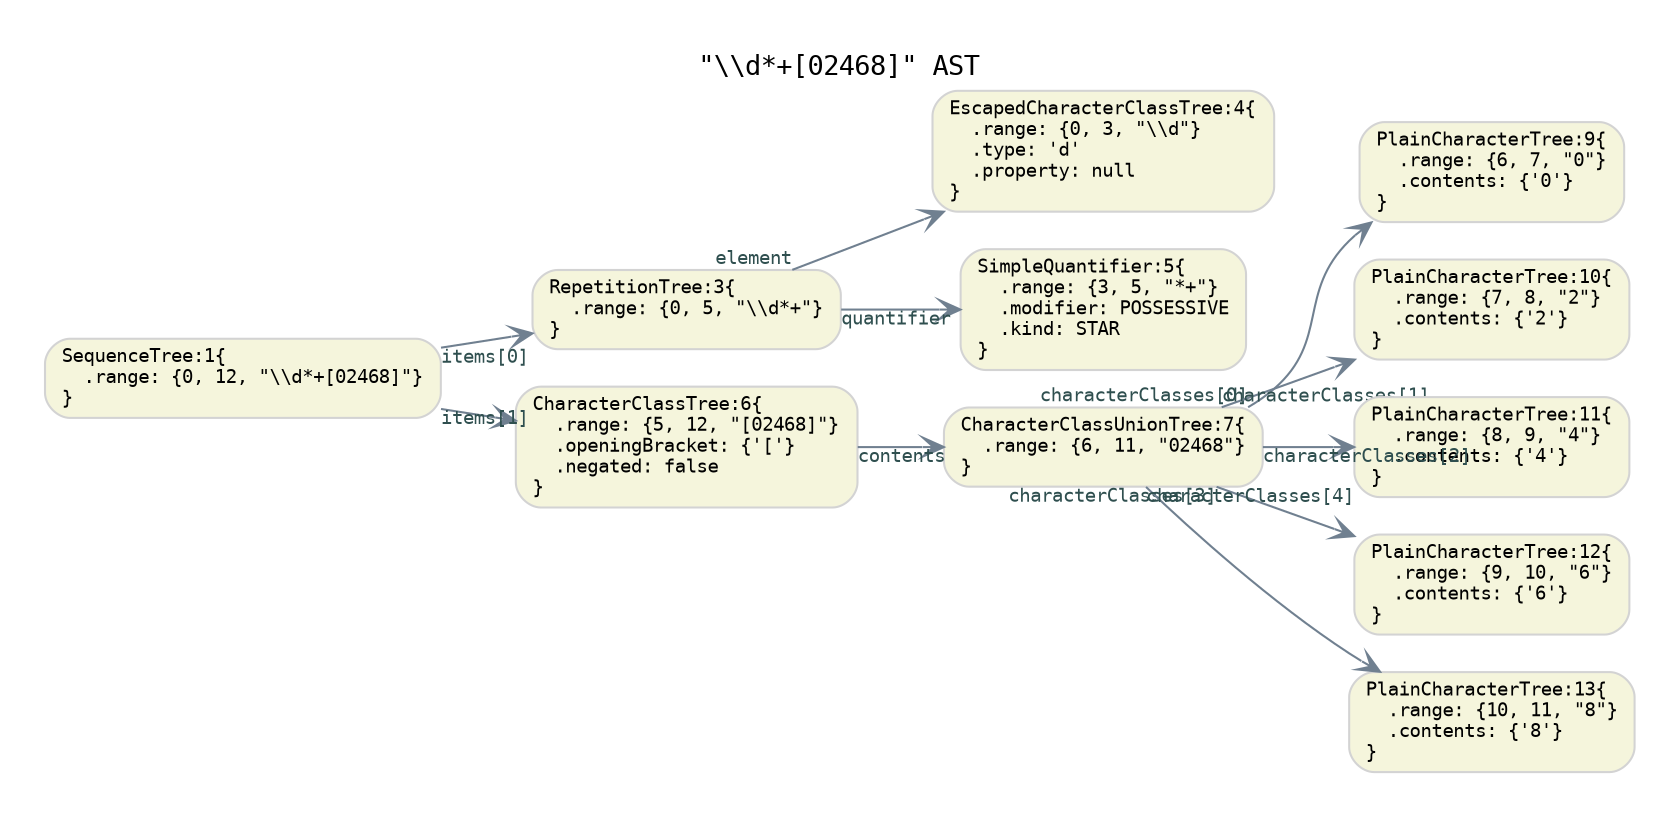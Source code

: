 digraph G {
  rankdir=LR;
  graph [fontname="Monospace", fontsize="13", pad="0.3"]
  labelloc="t";
  label="\"\\\\d*+[02468]\" AST";

  // default nodes
  node [fontname="Monospace", fontsize= "9", shape="box", style="rounded,filled", color="LightGray", fillcolor="Beige", fixedsize="false", width="0.75"]
  1[ label="SequenceTree:1\{\l  .range: \{0, 12, \"\\\\d*+[02468]\"\}\l\}\l" ]
  3[ label="RepetitionTree:3\{\l  .range: \{0, 5, \"\\\\d*+\"\}\l\}\l" ]
  4[ label="EscapedCharacterClassTree:4\{\l  .range: \{0, 3, \"\\\\d\"\}\l  .type: 'd'\l  .property: null\l\}\l" ]
  5[ label="SimpleQuantifier:5\{\l  .range: \{3, 5, \"*+\"\}\l  .modifier: POSSESSIVE\l  .kind: STAR\l\}\l" ]
  6[ label="CharacterClassTree:6\{\l  .range: \{5, 12, \"[02468]\"\}\l  .openingBracket: \{'['\}\l  .negated: false\l\}\l" ]
  7[ label="CharacterClassUnionTree:7\{\l  .range: \{6, 11, \"02468\"\}\l\}\l" ]
  9[ label="PlainCharacterTree:9\{\l  .range: \{6, 7, \"0\"\}\l  .contents: \{'0'\}\l\}\l" ]
  10[ label="PlainCharacterTree:10\{\l  .range: \{7, 8, \"2\"\}\l  .contents: \{'2'\}\l\}\l" ]
  11[ label="PlainCharacterTree:11\{\l  .range: \{8, 9, \"4\"\}\l  .contents: \{'4'\}\l\}\l" ]
  12[ label="PlainCharacterTree:12\{\l  .range: \{9, 10, \"6\"\}\l  .contents: \{'6'\}\l\}\l" ]
  13[ label="PlainCharacterTree:13\{\l  .range: \{10, 11, \"8\"\}\l  .contents: \{'8'\}\l\}\l" ]

  // default edges
  edge [fontname="Monospace", fontsize="9", style="solid", color="SlateGray", fontcolor="DarkSlateGray", arrowhead="vee", arrowtail="none", dir="both"]
  3 -> 4 [ label="",  taillabel="element" ]
  3 -> 5 [ label="",  taillabel="quantifier" ]
  1 -> 3 [ label="",  taillabel="items[0]" ]
  7 -> 9 [ label="",  taillabel="characterClasses[0]" ]
  7 -> 10 [ label="",  taillabel="characterClasses[1]" ]
  7 -> 11 [ label="",  taillabel="characterClasses[2]" ]
  7 -> 12 [ label="",  taillabel="characterClasses[3]" ]
  7 -> 13 [ label="",  taillabel="characterClasses[4]" ]
  6 -> 7 [ label="",  taillabel="contents" ]
  1 -> 6 [ label="",  taillabel="items[1]" ]
}
